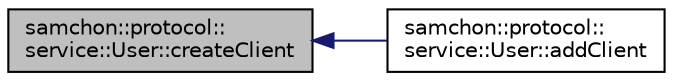 digraph "samchon::protocol::service::User::createClient"
{
  edge [fontname="Helvetica",fontsize="10",labelfontname="Helvetica",labelfontsize="10"];
  node [fontname="Helvetica",fontsize="10",shape=record];
  rankdir="LR";
  Node1 [label="samchon::protocol::\lservice::User::createClient",height=0.2,width=0.4,color="black", fillcolor="grey75", style="filled", fontcolor="black"];
  Node1 -> Node2 [dir="back",color="midnightblue",fontsize="10",style="solid",fontname="Helvetica"];
  Node2 [label="samchon::protocol::\lservice::User::addClient",height=0.2,width=0.4,color="black", fillcolor="white", style="filled",URL="$df/d87/classsamchon_1_1protocol_1_1service_1_1User.html#aca542acb24621ebd4cd778f55d26d7e2",tooltip="Add a client in user. "];
}
